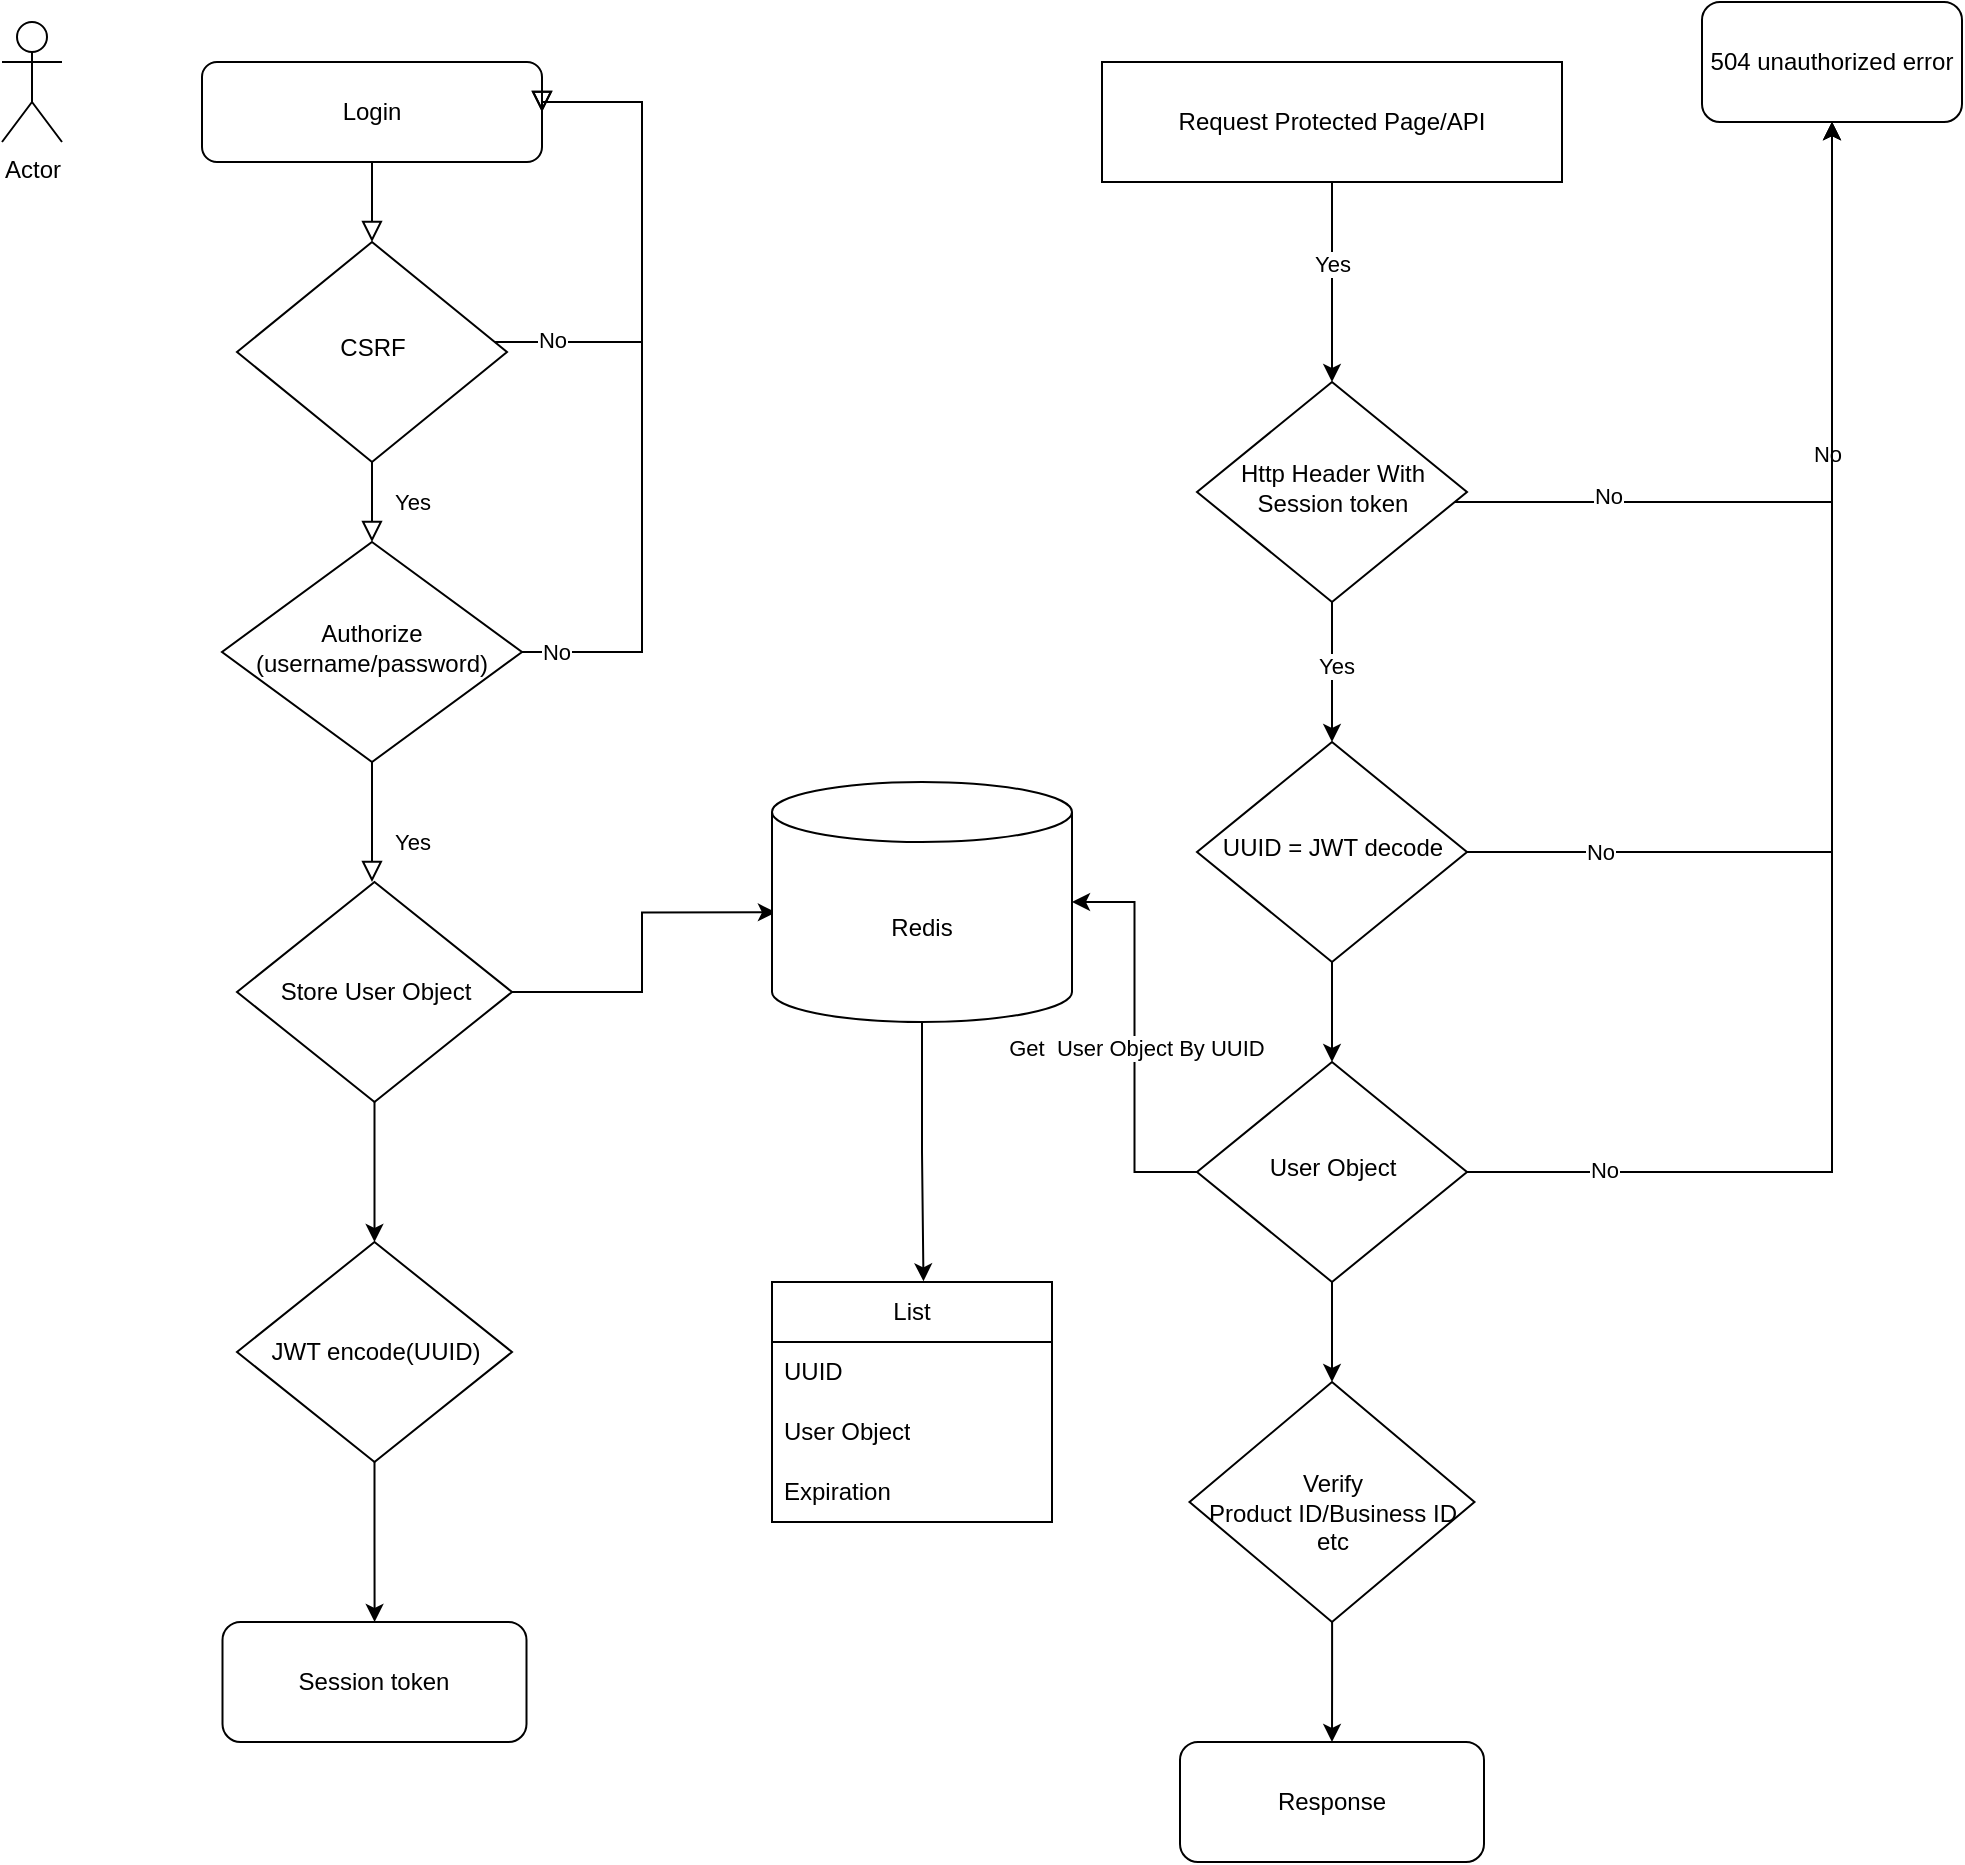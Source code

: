 <mxfile version="21.6.6" type="github">
  <diagram id="C5RBs43oDa-KdzZeNtuy" name="Page-1">
    <mxGraphModel dx="1483" dy="768" grid="1" gridSize="10" guides="1" tooltips="1" connect="1" arrows="1" fold="1" page="1" pageScale="1" pageWidth="827" pageHeight="1169" math="0" shadow="0">
      <root>
        <mxCell id="WIyWlLk6GJQsqaUBKTNV-0" />
        <mxCell id="WIyWlLk6GJQsqaUBKTNV-1" parent="WIyWlLk6GJQsqaUBKTNV-0" />
        <mxCell id="WIyWlLk6GJQsqaUBKTNV-2" value="" style="rounded=0;html=1;jettySize=auto;orthogonalLoop=1;fontSize=11;endArrow=block;endFill=0;endSize=8;strokeWidth=1;shadow=0;labelBackgroundColor=none;edgeStyle=orthogonalEdgeStyle;" parent="WIyWlLk6GJQsqaUBKTNV-1" source="WIyWlLk6GJQsqaUBKTNV-3" target="WIyWlLk6GJQsqaUBKTNV-6" edge="1">
          <mxGeometry relative="1" as="geometry" />
        </mxCell>
        <mxCell id="WIyWlLk6GJQsqaUBKTNV-3" value="Login" style="rounded=1;whiteSpace=wrap;html=1;fontSize=12;glass=0;strokeWidth=1;shadow=0;" parent="WIyWlLk6GJQsqaUBKTNV-1" vertex="1">
          <mxGeometry x="160" y="70" width="170" height="50" as="geometry" />
        </mxCell>
        <mxCell id="WIyWlLk6GJQsqaUBKTNV-4" value="Yes" style="rounded=0;html=1;jettySize=auto;orthogonalLoop=1;fontSize=11;endArrow=block;endFill=0;endSize=8;strokeWidth=1;shadow=0;labelBackgroundColor=none;edgeStyle=orthogonalEdgeStyle;" parent="WIyWlLk6GJQsqaUBKTNV-1" source="WIyWlLk6GJQsqaUBKTNV-6" target="WIyWlLk6GJQsqaUBKTNV-10" edge="1">
          <mxGeometry y="20" relative="1" as="geometry">
            <mxPoint as="offset" />
          </mxGeometry>
        </mxCell>
        <mxCell id="WIyWlLk6GJQsqaUBKTNV-5" value="" style="edgeStyle=orthogonalEdgeStyle;rounded=0;html=1;jettySize=auto;orthogonalLoop=1;fontSize=11;endArrow=block;endFill=0;endSize=8;strokeWidth=1;shadow=0;labelBackgroundColor=none;entryX=1;entryY=0.5;entryDx=0;entryDy=0;" parent="WIyWlLk6GJQsqaUBKTNV-1" source="WIyWlLk6GJQsqaUBKTNV-6" target="WIyWlLk6GJQsqaUBKTNV-3" edge="1">
          <mxGeometry y="10" relative="1" as="geometry">
            <mxPoint as="offset" />
            <mxPoint x="354" y="210" as="targetPoint" />
            <Array as="points">
              <mxPoint x="380" y="210" />
              <mxPoint x="380" y="90" />
            </Array>
          </mxGeometry>
        </mxCell>
        <mxCell id="rBTHnmeStJx8szCLN5X4-29" value="No" style="edgeLabel;html=1;align=center;verticalAlign=middle;resizable=0;points=[];" vertex="1" connectable="0" parent="WIyWlLk6GJQsqaUBKTNV-5">
          <mxGeometry x="-0.77" y="1" relative="1" as="geometry">
            <mxPoint as="offset" />
          </mxGeometry>
        </mxCell>
        <mxCell id="WIyWlLk6GJQsqaUBKTNV-6" value="CSRF" style="rhombus;whiteSpace=wrap;html=1;shadow=0;fontFamily=Helvetica;fontSize=12;align=center;strokeWidth=1;spacing=6;spacingTop=-4;" parent="WIyWlLk6GJQsqaUBKTNV-1" vertex="1">
          <mxGeometry x="177.5" y="160" width="135" height="110" as="geometry" />
        </mxCell>
        <mxCell id="WIyWlLk6GJQsqaUBKTNV-8" value="Yes" style="rounded=0;html=1;jettySize=auto;orthogonalLoop=1;fontSize=11;endArrow=block;endFill=0;endSize=8;strokeWidth=1;shadow=0;labelBackgroundColor=none;edgeStyle=orthogonalEdgeStyle;" parent="WIyWlLk6GJQsqaUBKTNV-1" source="WIyWlLk6GJQsqaUBKTNV-10" edge="1">
          <mxGeometry x="0.333" y="20" relative="1" as="geometry">
            <mxPoint as="offset" />
            <mxPoint x="245" y="480" as="targetPoint" />
          </mxGeometry>
        </mxCell>
        <mxCell id="WIyWlLk6GJQsqaUBKTNV-9" value="" style="edgeStyle=orthogonalEdgeStyle;rounded=0;html=1;jettySize=auto;orthogonalLoop=1;fontSize=11;endArrow=block;endFill=0;endSize=8;strokeWidth=1;shadow=0;labelBackgroundColor=none;entryX=1;entryY=0.5;entryDx=0;entryDy=0;" parent="WIyWlLk6GJQsqaUBKTNV-1" source="WIyWlLk6GJQsqaUBKTNV-10" target="WIyWlLk6GJQsqaUBKTNV-3" edge="1">
          <mxGeometry y="10" relative="1" as="geometry">
            <mxPoint as="offset" />
            <mxPoint x="320" y="330" as="targetPoint" />
            <Array as="points">
              <mxPoint x="380" y="365" />
              <mxPoint x="380" y="90" />
              <mxPoint x="330" y="90" />
            </Array>
          </mxGeometry>
        </mxCell>
        <mxCell id="rBTHnmeStJx8szCLN5X4-30" value="No" style="edgeLabel;html=1;align=center;verticalAlign=middle;resizable=0;points=[];" vertex="1" connectable="0" parent="WIyWlLk6GJQsqaUBKTNV-9">
          <mxGeometry x="-0.913" relative="1" as="geometry">
            <mxPoint as="offset" />
          </mxGeometry>
        </mxCell>
        <mxCell id="WIyWlLk6GJQsqaUBKTNV-10" value="Authorize&lt;br&gt;(username/password)" style="rhombus;whiteSpace=wrap;html=1;shadow=0;fontFamily=Helvetica;fontSize=12;align=center;strokeWidth=1;spacing=6;spacingTop=-4;" parent="WIyWlLk6GJQsqaUBKTNV-1" vertex="1">
          <mxGeometry x="170" y="310" width="150" height="110" as="geometry" />
        </mxCell>
        <mxCell id="rBTHnmeStJx8szCLN5X4-8" style="edgeStyle=orthogonalEdgeStyle;rounded=0;orthogonalLoop=1;jettySize=auto;html=1;entryX=0.013;entryY=0.543;entryDx=0;entryDy=0;entryPerimeter=0;exitX=1;exitY=0.5;exitDx=0;exitDy=0;" edge="1" parent="WIyWlLk6GJQsqaUBKTNV-1" source="rBTHnmeStJx8szCLN5X4-10" target="rBTHnmeStJx8szCLN5X4-2">
          <mxGeometry relative="1" as="geometry">
            <mxPoint x="305" y="500" as="sourcePoint" />
          </mxGeometry>
        </mxCell>
        <mxCell id="rBTHnmeStJx8szCLN5X4-0" value="Actor" style="shape=umlActor;verticalLabelPosition=bottom;verticalAlign=top;html=1;outlineConnect=0;" vertex="1" parent="WIyWlLk6GJQsqaUBKTNV-1">
          <mxGeometry x="60" y="50" width="30" height="60" as="geometry" />
        </mxCell>
        <mxCell id="rBTHnmeStJx8szCLN5X4-7" style="edgeStyle=orthogonalEdgeStyle;rounded=0;orthogonalLoop=1;jettySize=auto;html=1;entryX=0.541;entryY=-0.003;entryDx=0;entryDy=0;entryPerimeter=0;" edge="1" parent="WIyWlLk6GJQsqaUBKTNV-1" source="rBTHnmeStJx8szCLN5X4-2" target="rBTHnmeStJx8szCLN5X4-3">
          <mxGeometry relative="1" as="geometry" />
        </mxCell>
        <mxCell id="rBTHnmeStJx8szCLN5X4-2" value="Redis" style="shape=cylinder3;whiteSpace=wrap;html=1;boundedLbl=1;backgroundOutline=1;size=15;" vertex="1" parent="WIyWlLk6GJQsqaUBKTNV-1">
          <mxGeometry x="445" y="430" width="150" height="120" as="geometry" />
        </mxCell>
        <mxCell id="rBTHnmeStJx8szCLN5X4-3" value="List" style="swimlane;fontStyle=0;childLayout=stackLayout;horizontal=1;startSize=30;horizontalStack=0;resizeParent=1;resizeParentMax=0;resizeLast=0;collapsible=1;marginBottom=0;whiteSpace=wrap;html=1;" vertex="1" parent="WIyWlLk6GJQsqaUBKTNV-1">
          <mxGeometry x="445" y="680" width="140" height="120" as="geometry" />
        </mxCell>
        <mxCell id="rBTHnmeStJx8szCLN5X4-4" value="UUID&amp;nbsp;" style="text;strokeColor=none;fillColor=none;align=left;verticalAlign=middle;spacingLeft=4;spacingRight=4;overflow=hidden;points=[[0,0.5],[1,0.5]];portConstraint=eastwest;rotatable=0;whiteSpace=wrap;html=1;" vertex="1" parent="rBTHnmeStJx8szCLN5X4-3">
          <mxGeometry y="30" width="140" height="30" as="geometry" />
        </mxCell>
        <mxCell id="rBTHnmeStJx8szCLN5X4-5" value="User Object" style="text;strokeColor=none;fillColor=none;align=left;verticalAlign=middle;spacingLeft=4;spacingRight=4;overflow=hidden;points=[[0,0.5],[1,0.5]];portConstraint=eastwest;rotatable=0;whiteSpace=wrap;html=1;" vertex="1" parent="rBTHnmeStJx8szCLN5X4-3">
          <mxGeometry y="60" width="140" height="30" as="geometry" />
        </mxCell>
        <mxCell id="rBTHnmeStJx8szCLN5X4-6" value="Expiration" style="text;strokeColor=none;fillColor=none;align=left;verticalAlign=middle;spacingLeft=4;spacingRight=4;overflow=hidden;points=[[0,0.5],[1,0.5]];portConstraint=eastwest;rotatable=0;whiteSpace=wrap;html=1;" vertex="1" parent="rBTHnmeStJx8szCLN5X4-3">
          <mxGeometry y="90" width="140" height="30" as="geometry" />
        </mxCell>
        <mxCell id="rBTHnmeStJx8szCLN5X4-12" style="edgeStyle=orthogonalEdgeStyle;rounded=0;orthogonalLoop=1;jettySize=auto;html=1;" edge="1" parent="WIyWlLk6GJQsqaUBKTNV-1" source="rBTHnmeStJx8szCLN5X4-10" target="rBTHnmeStJx8szCLN5X4-11">
          <mxGeometry relative="1" as="geometry" />
        </mxCell>
        <mxCell id="rBTHnmeStJx8szCLN5X4-10" value="Store User Object" style="rhombus;whiteSpace=wrap;html=1;" vertex="1" parent="WIyWlLk6GJQsqaUBKTNV-1">
          <mxGeometry x="177.5" y="480" width="137.5" height="110" as="geometry" />
        </mxCell>
        <mxCell id="rBTHnmeStJx8szCLN5X4-14" style="edgeStyle=orthogonalEdgeStyle;rounded=0;orthogonalLoop=1;jettySize=auto;html=1;" edge="1" parent="WIyWlLk6GJQsqaUBKTNV-1" source="rBTHnmeStJx8szCLN5X4-11" target="rBTHnmeStJx8szCLN5X4-13">
          <mxGeometry relative="1" as="geometry" />
        </mxCell>
        <mxCell id="rBTHnmeStJx8szCLN5X4-11" value="JWT encode(UUID)" style="rhombus;whiteSpace=wrap;html=1;" vertex="1" parent="WIyWlLk6GJQsqaUBKTNV-1">
          <mxGeometry x="177.5" y="660" width="137.5" height="110" as="geometry" />
        </mxCell>
        <mxCell id="rBTHnmeStJx8szCLN5X4-13" value="Session token" style="rounded=1;whiteSpace=wrap;html=1;" vertex="1" parent="WIyWlLk6GJQsqaUBKTNV-1">
          <mxGeometry x="170.25" y="850" width="152" height="60" as="geometry" />
        </mxCell>
        <mxCell id="rBTHnmeStJx8szCLN5X4-17" style="edgeStyle=orthogonalEdgeStyle;rounded=0;orthogonalLoop=1;jettySize=auto;html=1;" edge="1" parent="WIyWlLk6GJQsqaUBKTNV-1" source="rBTHnmeStJx8szCLN5X4-15" target="rBTHnmeStJx8szCLN5X4-16">
          <mxGeometry relative="1" as="geometry" />
        </mxCell>
        <mxCell id="rBTHnmeStJx8szCLN5X4-25" value="Yes" style="edgeLabel;html=1;align=center;verticalAlign=middle;resizable=0;points=[];" vertex="1" connectable="0" parent="rBTHnmeStJx8szCLN5X4-17">
          <mxGeometry x="-0.188" relative="1" as="geometry">
            <mxPoint as="offset" />
          </mxGeometry>
        </mxCell>
        <mxCell id="rBTHnmeStJx8szCLN5X4-15" value="Request Protected Page/API" style="rounded=0;whiteSpace=wrap;html=1;" vertex="1" parent="WIyWlLk6GJQsqaUBKTNV-1">
          <mxGeometry x="610" y="70" width="230" height="60" as="geometry" />
        </mxCell>
        <mxCell id="rBTHnmeStJx8szCLN5X4-19" style="edgeStyle=orthogonalEdgeStyle;rounded=0;orthogonalLoop=1;jettySize=auto;html=1;entryX=0.5;entryY=0;entryDx=0;entryDy=0;" edge="1" parent="WIyWlLk6GJQsqaUBKTNV-1" source="rBTHnmeStJx8szCLN5X4-16" target="rBTHnmeStJx8szCLN5X4-18">
          <mxGeometry relative="1" as="geometry" />
        </mxCell>
        <mxCell id="rBTHnmeStJx8szCLN5X4-24" value="Yes" style="edgeLabel;html=1;align=center;verticalAlign=middle;resizable=0;points=[];" vertex="1" connectable="0" parent="rBTHnmeStJx8szCLN5X4-19">
          <mxGeometry x="-0.105" y="2" relative="1" as="geometry">
            <mxPoint as="offset" />
          </mxGeometry>
        </mxCell>
        <mxCell id="rBTHnmeStJx8szCLN5X4-20" style="edgeStyle=orthogonalEdgeStyle;rounded=0;orthogonalLoop=1;jettySize=auto;html=1;entryX=0.5;entryY=1;entryDx=0;entryDy=0;" edge="1" parent="WIyWlLk6GJQsqaUBKTNV-1" source="rBTHnmeStJx8szCLN5X4-16" target="rBTHnmeStJx8szCLN5X4-22">
          <mxGeometry relative="1" as="geometry">
            <mxPoint x="930" y="110" as="targetPoint" />
            <Array as="points">
              <mxPoint x="975" y="290" />
            </Array>
          </mxGeometry>
        </mxCell>
        <mxCell id="rBTHnmeStJx8szCLN5X4-21" value="No&amp;nbsp;" style="edgeLabel;html=1;align=center;verticalAlign=middle;resizable=0;points=[];" vertex="1" connectable="0" parent="rBTHnmeStJx8szCLN5X4-20">
          <mxGeometry x="0.124" y="1" relative="1" as="geometry">
            <mxPoint as="offset" />
          </mxGeometry>
        </mxCell>
        <mxCell id="rBTHnmeStJx8szCLN5X4-28" value="No" style="edgeLabel;html=1;align=center;verticalAlign=middle;resizable=0;points=[];" vertex="1" connectable="0" parent="rBTHnmeStJx8szCLN5X4-20">
          <mxGeometry x="-0.598" y="3" relative="1" as="geometry">
            <mxPoint as="offset" />
          </mxGeometry>
        </mxCell>
        <mxCell id="rBTHnmeStJx8szCLN5X4-16" value="Http Header With&lt;br&gt;Session token" style="rhombus;whiteSpace=wrap;html=1;shadow=0;fontFamily=Helvetica;fontSize=12;align=center;strokeWidth=1;spacing=6;spacingTop=-4;" vertex="1" parent="WIyWlLk6GJQsqaUBKTNV-1">
          <mxGeometry x="657.5" y="230" width="135" height="110" as="geometry" />
        </mxCell>
        <mxCell id="rBTHnmeStJx8szCLN5X4-23" style="edgeStyle=orthogonalEdgeStyle;rounded=0;orthogonalLoop=1;jettySize=auto;html=1;entryX=0.5;entryY=1;entryDx=0;entryDy=0;" edge="1" parent="WIyWlLk6GJQsqaUBKTNV-1" source="rBTHnmeStJx8szCLN5X4-18" target="rBTHnmeStJx8szCLN5X4-22">
          <mxGeometry relative="1" as="geometry" />
        </mxCell>
        <mxCell id="rBTHnmeStJx8szCLN5X4-26" value="No" style="edgeLabel;html=1;align=center;verticalAlign=middle;resizable=0;points=[];" vertex="1" connectable="0" parent="rBTHnmeStJx8szCLN5X4-23">
          <mxGeometry x="-0.757" relative="1" as="geometry">
            <mxPoint as="offset" />
          </mxGeometry>
        </mxCell>
        <mxCell id="rBTHnmeStJx8szCLN5X4-33" style="edgeStyle=orthogonalEdgeStyle;rounded=0;orthogonalLoop=1;jettySize=auto;html=1;entryX=0.5;entryY=0;entryDx=0;entryDy=0;" edge="1" parent="WIyWlLk6GJQsqaUBKTNV-1" source="rBTHnmeStJx8szCLN5X4-18" target="rBTHnmeStJx8szCLN5X4-32">
          <mxGeometry relative="1" as="geometry" />
        </mxCell>
        <mxCell id="rBTHnmeStJx8szCLN5X4-18" value="UUID = JWT decode" style="rhombus;whiteSpace=wrap;html=1;shadow=0;fontFamily=Helvetica;fontSize=12;align=center;strokeWidth=1;spacing=6;spacingTop=-4;" vertex="1" parent="WIyWlLk6GJQsqaUBKTNV-1">
          <mxGeometry x="657.5" y="410" width="135" height="110" as="geometry" />
        </mxCell>
        <mxCell id="rBTHnmeStJx8szCLN5X4-22" value="504 unauthorized error" style="rounded=1;whiteSpace=wrap;html=1;" vertex="1" parent="WIyWlLk6GJQsqaUBKTNV-1">
          <mxGeometry x="910" y="40" width="130" height="60" as="geometry" />
        </mxCell>
        <mxCell id="rBTHnmeStJx8szCLN5X4-34" style="edgeStyle=orthogonalEdgeStyle;rounded=0;orthogonalLoop=1;jettySize=auto;html=1;entryX=1;entryY=0.5;entryDx=0;entryDy=0;entryPerimeter=0;" edge="1" parent="WIyWlLk6GJQsqaUBKTNV-1" source="rBTHnmeStJx8szCLN5X4-32" target="rBTHnmeStJx8szCLN5X4-2">
          <mxGeometry relative="1" as="geometry" />
        </mxCell>
        <mxCell id="rBTHnmeStJx8szCLN5X4-35" value="Get&amp;nbsp; User Object By UUID" style="edgeLabel;html=1;align=center;verticalAlign=middle;resizable=0;points=[];" vertex="1" connectable="0" parent="rBTHnmeStJx8szCLN5X4-34">
          <mxGeometry x="-0.049" relative="1" as="geometry">
            <mxPoint as="offset" />
          </mxGeometry>
        </mxCell>
        <mxCell id="rBTHnmeStJx8szCLN5X4-36" style="edgeStyle=orthogonalEdgeStyle;rounded=0;orthogonalLoop=1;jettySize=auto;html=1;entryX=0.5;entryY=1;entryDx=0;entryDy=0;" edge="1" parent="WIyWlLk6GJQsqaUBKTNV-1" source="rBTHnmeStJx8szCLN5X4-32" target="rBTHnmeStJx8szCLN5X4-22">
          <mxGeometry relative="1" as="geometry" />
        </mxCell>
        <mxCell id="rBTHnmeStJx8szCLN5X4-37" value="No" style="edgeLabel;html=1;align=center;verticalAlign=middle;resizable=0;points=[];" vertex="1" connectable="0" parent="rBTHnmeStJx8szCLN5X4-36">
          <mxGeometry x="-0.806" y="1" relative="1" as="geometry">
            <mxPoint as="offset" />
          </mxGeometry>
        </mxCell>
        <mxCell id="rBTHnmeStJx8szCLN5X4-40" style="edgeStyle=orthogonalEdgeStyle;rounded=0;orthogonalLoop=1;jettySize=auto;html=1;entryX=0.5;entryY=0;entryDx=0;entryDy=0;" edge="1" parent="WIyWlLk6GJQsqaUBKTNV-1" source="rBTHnmeStJx8szCLN5X4-32" target="rBTHnmeStJx8szCLN5X4-39">
          <mxGeometry relative="1" as="geometry" />
        </mxCell>
        <mxCell id="rBTHnmeStJx8szCLN5X4-32" value="User Object" style="rhombus;whiteSpace=wrap;html=1;shadow=0;fontFamily=Helvetica;fontSize=12;align=center;strokeWidth=1;spacing=6;spacingTop=-4;" vertex="1" parent="WIyWlLk6GJQsqaUBKTNV-1">
          <mxGeometry x="657.5" y="570" width="135" height="110" as="geometry" />
        </mxCell>
        <mxCell id="rBTHnmeStJx8szCLN5X4-42" style="edgeStyle=orthogonalEdgeStyle;rounded=0;orthogonalLoop=1;jettySize=auto;html=1;" edge="1" parent="WIyWlLk6GJQsqaUBKTNV-1" source="rBTHnmeStJx8szCLN5X4-39" target="rBTHnmeStJx8szCLN5X4-41">
          <mxGeometry relative="1" as="geometry" />
        </mxCell>
        <mxCell id="rBTHnmeStJx8szCLN5X4-39" value="&lt;br&gt;Verify&lt;br&gt;Product ID/Business ID etc" style="rhombus;whiteSpace=wrap;html=1;shadow=0;fontFamily=Helvetica;fontSize=12;align=center;strokeWidth=1;spacing=6;spacingTop=-4;" vertex="1" parent="WIyWlLk6GJQsqaUBKTNV-1">
          <mxGeometry x="653.75" y="730" width="142.5" height="120" as="geometry" />
        </mxCell>
        <mxCell id="rBTHnmeStJx8szCLN5X4-41" value="Response" style="rounded=1;whiteSpace=wrap;html=1;" vertex="1" parent="WIyWlLk6GJQsqaUBKTNV-1">
          <mxGeometry x="649" y="910" width="152" height="60" as="geometry" />
        </mxCell>
      </root>
    </mxGraphModel>
  </diagram>
</mxfile>
